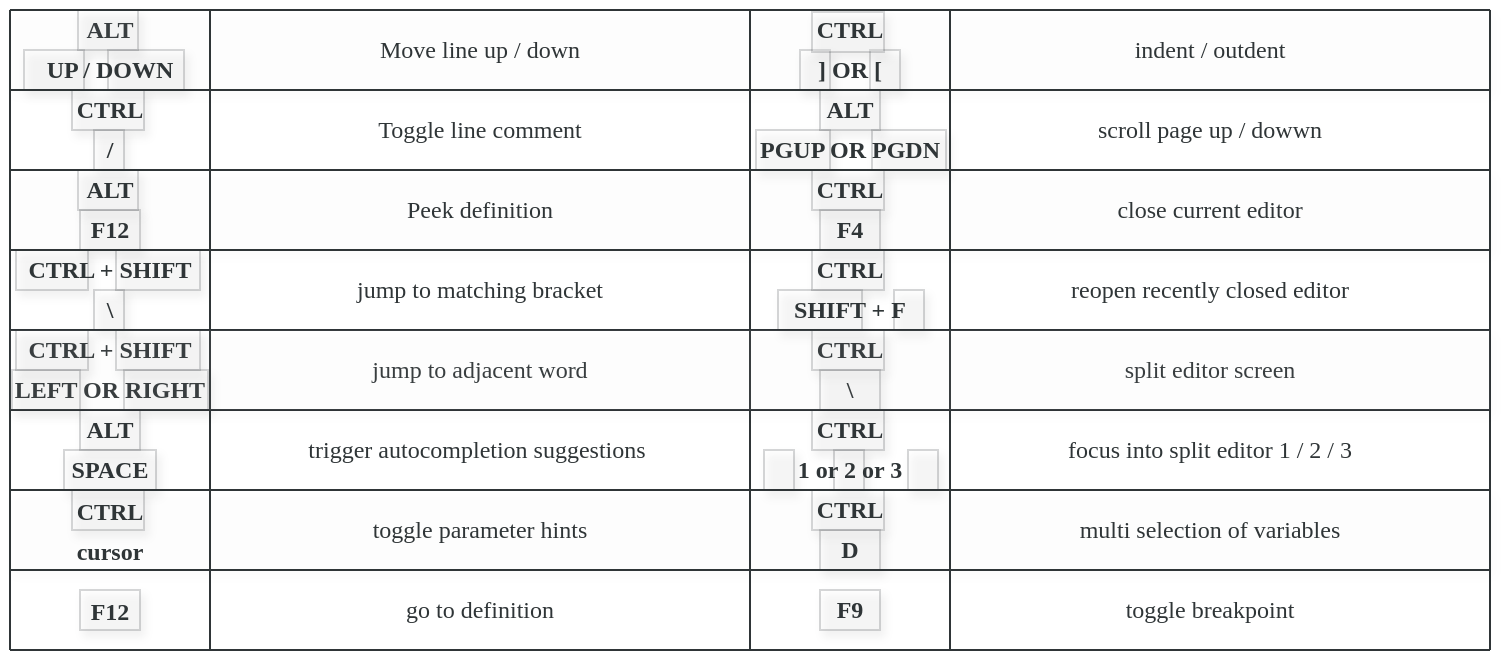 <mxfile version="13.9.9" type="device"><diagram id="AwC08TxIWNl-YxFW8YnI" name="Page-1"><mxGraphModel dx="1072" dy="832" grid="0" gridSize="10" guides="1" tooltips="1" connect="1" arrows="1" fold="1" page="1" pageScale="1" pageWidth="827" pageHeight="1169" math="0" shadow="0"><root><mxCell id="0"/><mxCell id="1" parent="0"/><mxCell id="Jjf7CUh_RkcVSLbhwm5E-79" value="" style="rounded=0;whiteSpace=wrap;html=1;fontFamily=Lucida Console;strokeColor=#2F3537;opacity=20;fillColor=#FFFFFF;shadow=1;fontColor=#2F3537;" vertex="1" parent="1"><mxGeometry x="445" y="300" width="30" height="20" as="geometry"/></mxCell><mxCell id="Jjf7CUh_RkcVSLbhwm5E-94" value="" style="rounded=0;whiteSpace=wrap;html=1;fontFamily=Lucida Console;strokeColor=#2F3537;opacity=20;fillColor=#FFFFFF;shadow=1;fontColor=#2F3537;" vertex="1" parent="1"><mxGeometry x="489" y="260" width="15" height="20" as="geometry"/></mxCell><mxCell id="Jjf7CUh_RkcVSLbhwm5E-96" value="" style="rounded=0;whiteSpace=wrap;html=1;fontFamily=Lucida Console;strokeColor=#2F3537;opacity=20;fillColor=#FFFFFF;shadow=1;fontColor=#2F3537;" vertex="1" parent="1"><mxGeometry x="452" y="260" width="15" height="20" as="geometry"/></mxCell><mxCell id="Jjf7CUh_RkcVSLbhwm5E-95" value="" style="rounded=0;whiteSpace=wrap;html=1;fontFamily=Lucida Console;strokeColor=#2F3537;opacity=20;fillColor=#FFFFFF;shadow=1;fontColor=#2F3537;" vertex="1" parent="1"><mxGeometry x="417" y="260" width="15" height="20" as="geometry"/></mxCell><mxCell id="Jjf7CUh_RkcVSLbhwm5E-80" value="" style="rounded=0;whiteSpace=wrap;html=1;fontFamily=Lucida Console;strokeColor=#2F3537;opacity=20;fillColor=#FFFFFF;shadow=1;fontColor=#2F3537;" vertex="1" parent="1"><mxGeometry x="445" y="220" width="30" height="20" as="geometry"/></mxCell><mxCell id="Jjf7CUh_RkcVSLbhwm5E-78" value="" style="rounded=0;whiteSpace=wrap;html=1;fontFamily=Lucida Console;strokeColor=#2F3537;opacity=20;fillColor=#FFFFFF;shadow=1;fontColor=#2F3537;" vertex="1" parent="1"><mxGeometry x="445" y="330" width="30" height="20" as="geometry"/></mxCell><mxCell id="Jjf7CUh_RkcVSLbhwm5E-88" value="" style="rounded=0;whiteSpace=wrap;html=1;fontFamily=Lucida Console;strokeColor=#2F3537;opacity=20;fillColor=#FFFFFF;shadow=1;fontColor=#2F3537;" vertex="1" parent="1"><mxGeometry x="441" y="280" width="36" height="20" as="geometry"/></mxCell><mxCell id="Jjf7CUh_RkcVSLbhwm5E-89" value="" style="rounded=0;whiteSpace=wrap;html=1;fontFamily=Lucida Console;strokeColor=#2F3537;opacity=20;fillColor=#FFFFFF;shadow=1;fontColor=#2F3537;" vertex="1" parent="1"><mxGeometry x="441" y="240" width="36" height="20" as="geometry"/></mxCell><mxCell id="Jjf7CUh_RkcVSLbhwm5E-81" value="" style="rounded=0;whiteSpace=wrap;html=1;fontFamily=Lucida Console;strokeColor=#2F3537;opacity=20;fillColor=#FFFFFF;shadow=1;fontColor=#2F3537;" vertex="1" parent="1"><mxGeometry x="482" y="180" width="15" height="20" as="geometry"/></mxCell><mxCell id="Jjf7CUh_RkcVSLbhwm5E-111" value="" style="rounded=0;whiteSpace=wrap;html=1;fontFamily=Lucida Console;strokeColor=#2F3537;opacity=20;fillColor=#FFFFFF;shadow=1;fontColor=#2F3537;" vertex="1" parent="1"><mxGeometry x="424" y="180" width="42" height="20" as="geometry"/></mxCell><mxCell id="Jjf7CUh_RkcVSLbhwm5E-82" value="" style="rounded=0;whiteSpace=wrap;html=1;fontFamily=Lucida Console;strokeColor=#2F3537;opacity=20;fillColor=#FFFFFF;shadow=1;fontColor=#2F3537;" vertex="1" parent="1"><mxGeometry x="445" y="140" width="30" height="20" as="geometry"/></mxCell><mxCell id="Jjf7CUh_RkcVSLbhwm5E-90" value="" style="rounded=0;whiteSpace=wrap;html=1;fontFamily=Lucida Console;strokeColor=#2F3537;opacity=20;fillColor=#FFFFFF;shadow=1;fontColor=#2F3537;" vertex="1" parent="1"><mxGeometry x="441" y="200" width="36" height="20" as="geometry"/></mxCell><mxCell id="Jjf7CUh_RkcVSLbhwm5E-91" value="" style="rounded=0;whiteSpace=wrap;html=1;fontFamily=Lucida Console;strokeColor=#2F3537;opacity=20;fillColor=#FFFFFF;shadow=1;fontColor=#2F3537;" vertex="1" parent="1"><mxGeometry x="441" y="160" width="36" height="20" as="geometry"/></mxCell><mxCell id="Jjf7CUh_RkcVSLbhwm5E-92" value="" style="rounded=0;whiteSpace=wrap;html=1;fontFamily=Lucida Console;strokeColor=#2F3537;opacity=20;fillColor=#FFFFFF;shadow=1;fontColor=#2F3537;" vertex="1" parent="1"><mxGeometry x="441" y="120" width="36" height="20" as="geometry"/></mxCell><mxCell id="Jjf7CUh_RkcVSLbhwm5E-98" value="" style="rounded=0;whiteSpace=wrap;html=1;fontFamily=Lucida Console;strokeColor=#2F3537;opacity=20;fillColor=#FFFFFF;shadow=1;fontColor=#2F3537;" vertex="1" parent="1"><mxGeometry x="470" y="60" width="15" height="20" as="geometry"/></mxCell><mxCell id="Jjf7CUh_RkcVSLbhwm5E-99" value="" style="rounded=0;whiteSpace=wrap;html=1;fontFamily=Lucida Console;strokeColor=#2F3537;opacity=20;fillColor=#FFFFFF;shadow=1;fontColor=#2F3537;" vertex="1" parent="1"><mxGeometry x="435" y="60" width="15" height="20" as="geometry"/></mxCell><mxCell id="Jjf7CUh_RkcVSLbhwm5E-109" value="" style="rounded=0;whiteSpace=wrap;html=1;fontFamily=Lucida Console;strokeColor=#2F3537;opacity=20;fillColor=#FFFFFF;shadow=1;fontColor=#2F3537;" vertex="1" parent="1"><mxGeometry x="471" y="100" width="37" height="20" as="geometry"/></mxCell><mxCell id="Jjf7CUh_RkcVSLbhwm5E-110" value="" style="rounded=0;whiteSpace=wrap;html=1;fontFamily=Lucida Console;strokeColor=#2F3537;opacity=20;fillColor=#FFFFFF;shadow=1;fontColor=#2F3537;" vertex="1" parent="1"><mxGeometry x="413" y="100" width="37" height="20" as="geometry"/></mxCell><mxCell id="Jjf7CUh_RkcVSLbhwm5E-83" value="" style="rounded=0;whiteSpace=wrap;html=1;fontFamily=Lucida Console;strokeColor=#2F3537;opacity=20;fillColor=#FFFFFF;shadow=1;fontColor=#2F3537;" vertex="1" parent="1"><mxGeometry x="445" y="80" width="30" height="20" as="geometry"/></mxCell><mxCell id="Jjf7CUh_RkcVSLbhwm5E-93" value="" style="rounded=0;whiteSpace=wrap;html=1;fontFamily=Lucida Console;strokeColor=#2F3537;opacity=20;fillColor=#FFFFFF;shadow=1;fontColor=#2F3537;" vertex="1" parent="1"><mxGeometry x="441" y="41" width="36" height="20" as="geometry"/></mxCell><mxCell id="Jjf7CUh_RkcVSLbhwm5E-87" value="" style="rounded=0;whiteSpace=wrap;html=1;fontFamily=Lucida Console;strokeColor=#2F3537;opacity=20;fillColor=#FFFFFF;shadow=1;fontColor=#2F3537;" vertex="1" parent="1"><mxGeometry x="71" y="280" width="36" height="20" as="geometry"/></mxCell><mxCell id="Jjf7CUh_RkcVSLbhwm5E-76" value="" style="rounded=0;whiteSpace=wrap;html=1;fontFamily=Lucida Console;strokeColor=#2F3537;opacity=20;fillColor=#FFFFFF;shadow=1;fontColor=#2F3537;" vertex="1" parent="1"><mxGeometry x="75" y="240" width="30" height="20" as="geometry"/></mxCell><mxCell id="Jjf7CUh_RkcVSLbhwm5E-77" value="" style="rounded=0;whiteSpace=wrap;html=1;fontFamily=Lucida Console;strokeColor=#2F3537;opacity=20;fillColor=#FFFFFF;shadow=1;fontColor=#2F3537;" vertex="1" parent="1"><mxGeometry x="75" y="330" width="30" height="20" as="geometry"/></mxCell><mxCell id="Jjf7CUh_RkcVSLbhwm5E-106" value="" style="rounded=0;whiteSpace=wrap;html=1;fontFamily=Lucida Console;strokeColor=#2F3537;opacity=20;fillColor=#FFFFFF;shadow=1;fontColor=#2F3537;" vertex="1" parent="1"><mxGeometry x="67" y="260" width="46" height="20" as="geometry"/></mxCell><mxCell id="Jjf7CUh_RkcVSLbhwm5E-104" value="" style="rounded=0;whiteSpace=wrap;html=1;fontFamily=Lucida Console;strokeColor=#2F3537;opacity=20;fillColor=#FFFFFF;shadow=1;fontColor=#2F3537;" vertex="1" parent="1"><mxGeometry x="97" y="220" width="42" height="20" as="geometry"/></mxCell><mxCell id="Jjf7CUh_RkcVSLbhwm5E-101" value="" style="rounded=0;whiteSpace=wrap;html=1;fontFamily=Lucida Console;strokeColor=#2F3537;opacity=20;fillColor=#FFFFFF;shadow=1;fontColor=#2F3537;" vertex="1" parent="1"><mxGeometry x="82" y="180" width="15" height="20" as="geometry"/></mxCell><mxCell id="Jjf7CUh_RkcVSLbhwm5E-105" value="" style="rounded=0;whiteSpace=wrap;html=1;fontFamily=Lucida Console;strokeColor=#2F3537;opacity=20;fillColor=#FFFFFF;shadow=1;fontColor=#2F3537;" vertex="1" parent="1"><mxGeometry x="41" y="220" width="34" height="20" as="geometry"/></mxCell><mxCell id="Jjf7CUh_RkcVSLbhwm5E-103" value="" style="rounded=0;whiteSpace=wrap;html=1;fontFamily=Lucida Console;strokeColor=#2F3537;opacity=20;fillColor=#FFFFFF;shadow=1;fontColor=#2F3537;" vertex="1" parent="1"><mxGeometry x="93" y="200" width="42" height="20" as="geometry"/></mxCell><mxCell id="Jjf7CUh_RkcVSLbhwm5E-86" value="" style="rounded=0;whiteSpace=wrap;html=1;fontFamily=Lucida Console;strokeColor=#2F3537;opacity=20;fillColor=#FFFFFF;shadow=1;fontColor=#2F3537;" vertex="1" parent="1"><mxGeometry x="43" y="200" width="36" height="20" as="geometry"/></mxCell><mxCell id="Jjf7CUh_RkcVSLbhwm5E-102" value="" style="rounded=0;whiteSpace=wrap;html=1;fontFamily=Lucida Console;strokeColor=#2F3537;opacity=20;fillColor=#FFFFFF;shadow=1;fontColor=#2F3537;" vertex="1" parent="1"><mxGeometry x="93" y="160" width="42" height="20" as="geometry"/></mxCell><mxCell id="Jjf7CUh_RkcVSLbhwm5E-85" value="" style="rounded=0;whiteSpace=wrap;html=1;fontFamily=Lucida Console;strokeColor=#2F3537;opacity=20;fillColor=#FFFFFF;shadow=1;fontColor=#2F3537;" vertex="1" parent="1"><mxGeometry x="43" y="160" width="36" height="20" as="geometry"/></mxCell><mxCell id="Jjf7CUh_RkcVSLbhwm5E-75" value="" style="rounded=0;whiteSpace=wrap;html=1;fontFamily=Lucida Console;strokeColor=#2F3537;opacity=20;fillColor=#FFFFFF;shadow=1;fontColor=#2F3537;" vertex="1" parent="1"><mxGeometry x="75" y="140" width="30" height="20" as="geometry"/></mxCell><mxCell id="Jjf7CUh_RkcVSLbhwm5E-100" value="" style="rounded=0;whiteSpace=wrap;html=1;fontFamily=Lucida Console;strokeColor=#2F3537;opacity=20;fillColor=#FFFFFF;shadow=1;fontColor=#2F3537;" vertex="1" parent="1"><mxGeometry x="82" y="100" width="15" height="20" as="geometry"/></mxCell><mxCell id="Jjf7CUh_RkcVSLbhwm5E-108" value="" style="rounded=0;whiteSpace=wrap;html=1;fontFamily=Lucida Console;strokeColor=#2F3537;opacity=20;fillColor=#FFFFFF;shadow=1;fontColor=#2F3537;" vertex="1" parent="1"><mxGeometry x="89" y="60" width="38" height="20" as="geometry"/></mxCell><mxCell id="Jjf7CUh_RkcVSLbhwm5E-107" value="" style="rounded=0;whiteSpace=wrap;html=1;fontFamily=Lucida Console;strokeColor=#2F3537;opacity=20;fillColor=#FFFFFF;shadow=1;fontColor=#2F3537;" vertex="1" parent="1"><mxGeometry x="47" y="60" width="30" height="20" as="geometry"/></mxCell><mxCell id="Jjf7CUh_RkcVSLbhwm5E-74" value="" style="rounded=0;whiteSpace=wrap;html=1;fontFamily=Lucida Console;strokeColor=#2F3537;opacity=20;fillColor=#FFFFFF;shadow=1;fontColor=#2F3537;" vertex="1" parent="1"><mxGeometry x="74" y="120" width="30" height="20" as="geometry"/></mxCell><mxCell id="Jjf7CUh_RkcVSLbhwm5E-84" value="" style="rounded=0;whiteSpace=wrap;html=1;fontFamily=Lucida Console;strokeColor=#2F3537;opacity=20;fillColor=#FFFFFF;shadow=1;fontColor=#2F3537;" vertex="1" parent="1"><mxGeometry x="71" y="80" width="36" height="20" as="geometry"/></mxCell><mxCell id="Jjf7CUh_RkcVSLbhwm5E-73" value="" style="rounded=0;whiteSpace=wrap;html=1;fontFamily=Lucida Console;strokeColor=#2F3537;opacity=20;fillColor=#FFFFFF;shadow=1;fontColor=#2F3537;" vertex="1" parent="1"><mxGeometry x="74" y="40" width="30" height="20" as="geometry"/></mxCell><mxCell id="Jjf7CUh_RkcVSLbhwm5E-72" value="" style="rounded=0;whiteSpace=wrap;html=1;fontFamily=Lucida Console;strokeColor=#2F3537;opacity=5;fillColor=#FFFFFF;shadow=1;fontColor=#2F3537;" vertex="1" parent="1"><mxGeometry x="40" y="280" width="740" height="40" as="geometry"/></mxCell><mxCell id="Jjf7CUh_RkcVSLbhwm5E-2" value="ALT" style="text;html=1;strokeColor=none;fillColor=none;align=center;verticalAlign=middle;whiteSpace=wrap;rounded=0;fontFamily=Fira Code;fontSource=https%3A%2F%2Ffonts.googleapis.com%2Fcss2%3Ffamily%3DFira%2BCode%3Awght%40300%26display%3Dswap';fontColor=#2F3537;fontStyle=1" vertex="1" parent="1"><mxGeometry x="40" y="40" width="100" height="20" as="geometry"/></mxCell><mxCell id="Jjf7CUh_RkcVSLbhwm5E-69" value="" style="rounded=0;whiteSpace=wrap;html=1;fontFamily=Lucida Console;strokeColor=#2F3537;opacity=5;fillColor=#FFFFFF;shadow=1;fontColor=#2F3537;" vertex="1" parent="1"><mxGeometry x="40" y="40" width="740" height="40" as="geometry"/></mxCell><mxCell id="Jjf7CUh_RkcVSLbhwm5E-70" value="" style="rounded=0;whiteSpace=wrap;html=1;fontFamily=Lucida Console;strokeColor=#2F3537;opacity=5;fillColor=#FFFFFF;shadow=1;fontColor=#2F3537;" vertex="1" parent="1"><mxGeometry x="40" y="120" width="740" height="40" as="geometry"/></mxCell><mxCell id="Jjf7CUh_RkcVSLbhwm5E-1" value="" style="endArrow=none;html=1;strokeColor=#2F3537;" edge="1" parent="1"><mxGeometry width="50" height="50" relative="1" as="geometry"><mxPoint x="40" y="40" as="sourcePoint"/><mxPoint x="780" y="40" as="targetPoint"/></mxGeometry></mxCell><mxCell id="Jjf7CUh_RkcVSLbhwm5E-3" value="" style="endArrow=none;html=1;strokeColor=#2F3537;" edge="1" parent="1"><mxGeometry width="50" height="50" relative="1" as="geometry"><mxPoint x="410" y="360" as="sourcePoint"/><mxPoint x="410" y="40" as="targetPoint"/></mxGeometry></mxCell><mxCell id="Jjf7CUh_RkcVSLbhwm5E-4" value="" style="endArrow=none;html=1;strokeColor=#2F3537;" edge="1" parent="1"><mxGeometry width="50" height="50" relative="1" as="geometry"><mxPoint x="780" y="360" as="sourcePoint"/><mxPoint x="780" y="40" as="targetPoint"/></mxGeometry></mxCell><mxCell id="Jjf7CUh_RkcVSLbhwm5E-5" value="" style="endArrow=none;html=1;strokeColor=#2F3537;" edge="1" parent="1"><mxGeometry width="50" height="50" relative="1" as="geometry"><mxPoint x="40" y="360" as="sourcePoint"/><mxPoint x="40" y="40" as="targetPoint"/></mxGeometry></mxCell><mxCell id="Jjf7CUh_RkcVSLbhwm5E-6" value="" style="endArrow=none;html=1;strokeColor=#2F3537;" edge="1" parent="1"><mxGeometry width="50" height="50" relative="1" as="geometry"><mxPoint x="140" y="360" as="sourcePoint"/><mxPoint x="140" y="40" as="targetPoint"/></mxGeometry></mxCell><mxCell id="Jjf7CUh_RkcVSLbhwm5E-7" value="" style="endArrow=none;html=1;strokeColor=#2F3537;" edge="1" parent="1"><mxGeometry width="50" height="50" relative="1" as="geometry"><mxPoint x="510" y="360" as="sourcePoint"/><mxPoint x="510" y="40" as="targetPoint"/></mxGeometry></mxCell><mxCell id="Jjf7CUh_RkcVSLbhwm5E-9" value="UP / DOWN" style="text;html=1;strokeColor=none;fillColor=none;align=center;verticalAlign=middle;whiteSpace=wrap;rounded=0;fontFamily=Fira Code;fontSource=https%3A%2F%2Ffonts.googleapis.com%2Fcss2%3Ffamily%3DFira%2BCode%3Awght%40300%26display%3Dswap';fontColor=#2F3537;fontStyle=1" vertex="1" parent="1"><mxGeometry x="40" y="60" width="100" height="20" as="geometry"/></mxCell><mxCell id="Jjf7CUh_RkcVSLbhwm5E-10" value="Move line up / down" style="text;html=1;strokeColor=none;fillColor=none;align=center;verticalAlign=middle;whiteSpace=wrap;rounded=0;fontFamily=Fira Code;fontSource=https%3A%2F%2Ffonts.googleapis.com%2Fcss2%3Ffamily%3DFira%2BCode%3Awght%40300%26display%3Dswap';fontColor=#2F3537;" vertex="1" parent="1"><mxGeometry x="140" y="50" width="270" height="20" as="geometry"/></mxCell><mxCell id="Jjf7CUh_RkcVSLbhwm5E-11" value="CTRL" style="text;html=1;strokeColor=none;fillColor=none;align=center;verticalAlign=middle;whiteSpace=wrap;rounded=0;fontFamily=Fira Code;fontSource=https%3A%2F%2Ffonts.googleapis.com%2Fcss2%3Ffamily%3DFira%2BCode%3Awght%40300%26display%3Dswap';fontColor=#2F3537;fontStyle=1" vertex="1" parent="1"><mxGeometry x="40" y="80" width="100" height="20" as="geometry"/></mxCell><mxCell id="Jjf7CUh_RkcVSLbhwm5E-12" value="/" style="text;html=1;strokeColor=none;fillColor=none;align=center;verticalAlign=middle;whiteSpace=wrap;rounded=0;fontFamily=Fira Code;fontSource=https%3A%2F%2Ffonts.googleapis.com%2Fcss2%3Ffamily%3DFira%2BCode%3Awght%40300%26display%3Dswap';fontColor=#2F3537;fontStyle=1" vertex="1" parent="1"><mxGeometry x="40" y="100" width="100" height="20" as="geometry"/></mxCell><mxCell id="Jjf7CUh_RkcVSLbhwm5E-13" value="Toggle line comment" style="text;html=1;strokeColor=none;fillColor=none;align=center;verticalAlign=middle;whiteSpace=wrap;rounded=0;fontFamily=Fira Code;fontSource=https%3A%2F%2Ffonts.googleapis.com%2Fcss2%3Ffamily%3DFira%2BCode%3Awght%40300%26display%3Dswap';fontColor=#2F3537;" vertex="1" parent="1"><mxGeometry x="140" y="90" width="270" height="20" as="geometry"/></mxCell><mxCell id="Jjf7CUh_RkcVSLbhwm5E-14" value="ALT" style="text;html=1;strokeColor=none;fillColor=none;align=center;verticalAlign=middle;whiteSpace=wrap;rounded=0;fontFamily=Fira Code;fontSource=https%3A%2F%2Ffonts.googleapis.com%2Fcss2%3Ffamily%3DFira%2BCode%3Awght%40300%26display%3Dswap';fontColor=#2F3537;fontStyle=1" vertex="1" parent="1"><mxGeometry x="40" y="120" width="100" height="20" as="geometry"/></mxCell><mxCell id="Jjf7CUh_RkcVSLbhwm5E-15" value="F12" style="text;html=1;strokeColor=none;fillColor=none;align=center;verticalAlign=middle;whiteSpace=wrap;rounded=0;fontFamily=Fira Code;fontSource=https%3A%2F%2Ffonts.googleapis.com%2Fcss2%3Ffamily%3DFira%2BCode%3Awght%40300%26display%3Dswap';fontColor=#2F3537;fontStyle=1" vertex="1" parent="1"><mxGeometry x="40" y="140" width="100" height="20" as="geometry"/></mxCell><mxCell id="Jjf7CUh_RkcVSLbhwm5E-16" value="Peek definition" style="text;html=1;strokeColor=none;fillColor=none;align=center;verticalAlign=middle;whiteSpace=wrap;rounded=0;fontFamily=Fira Code;fontSource=https%3A%2F%2Ffonts.googleapis.com%2Fcss2%3Ffamily%3DFira%2BCode%3Awght%40300%26display%3Dswap';fontColor=#2F3537;" vertex="1" parent="1"><mxGeometry x="140" y="130" width="270" height="20" as="geometry"/></mxCell><mxCell id="Jjf7CUh_RkcVSLbhwm5E-17" value="CTRL + SHIFT" style="text;html=1;strokeColor=none;fillColor=none;align=center;verticalAlign=middle;whiteSpace=wrap;rounded=0;fontFamily=Fira Code;fontSource=https%3A%2F%2Ffonts.googleapis.com%2Fcss2%3Ffamily%3DFira%2BCode%3Awght%40300%26display%3Dswap';fontColor=#2F3537;fontStyle=1" vertex="1" parent="1"><mxGeometry x="40" y="160" width="100" height="20" as="geometry"/></mxCell><mxCell id="Jjf7CUh_RkcVSLbhwm5E-18" value="\" style="text;html=1;strokeColor=none;fillColor=none;align=center;verticalAlign=middle;whiteSpace=wrap;rounded=0;fontFamily=Fira Code;fontSource=https%3A%2F%2Ffonts.googleapis.com%2Fcss2%3Ffamily%3DFira%2BCode%3Awght%40300%26display%3Dswap';fontColor=#2F3537;fontStyle=1" vertex="1" parent="1"><mxGeometry x="40" y="180" width="100" height="20" as="geometry"/></mxCell><mxCell id="Jjf7CUh_RkcVSLbhwm5E-19" value="jump to matching bracket" style="text;html=1;strokeColor=none;fillColor=none;align=center;verticalAlign=middle;whiteSpace=wrap;rounded=0;fontFamily=Fira Code;fontSource=https%3A%2F%2Ffonts.googleapis.com%2Fcss2%3Ffamily%3DFira%2BCode%3Awght%40300%26display%3Dswap';fontColor=#2F3537;" vertex="1" parent="1"><mxGeometry x="140" y="170" width="270" height="20" as="geometry"/></mxCell><mxCell id="Jjf7CUh_RkcVSLbhwm5E-21" value="CTRL + SHIFT" style="text;html=1;strokeColor=none;fillColor=none;align=center;verticalAlign=middle;whiteSpace=wrap;rounded=0;fontFamily=Fira Code;fontSource=https%3A%2F%2Ffonts.googleapis.com%2Fcss2%3Ffamily%3DFira%2BCode%3Awght%40300%26display%3Dswap';fontColor=#2F3537;fontStyle=1" vertex="1" parent="1"><mxGeometry x="40" y="200" width="100" height="20" as="geometry"/></mxCell><mxCell id="Jjf7CUh_RkcVSLbhwm5E-22" value="LEFT OR RIGHT" style="text;html=1;strokeColor=none;fillColor=none;align=center;verticalAlign=middle;whiteSpace=wrap;rounded=0;fontFamily=Fira Code;fontSource=https%3A%2F%2Ffonts.googleapis.com%2Fcss2%3Ffamily%3DFira%2BCode%3Awght%40300%26display%3Dswap';fontColor=#2F3537;fontStyle=1" vertex="1" parent="1"><mxGeometry x="40" y="220" width="100" height="20" as="geometry"/></mxCell><mxCell id="Jjf7CUh_RkcVSLbhwm5E-23" value="jump to adjacent word" style="text;html=1;strokeColor=none;fillColor=none;align=center;verticalAlign=middle;whiteSpace=wrap;rounded=0;fontFamily=Fira Code;fontSource=https%3A%2F%2Ffonts.googleapis.com%2Fcss2%3Ffamily%3DFira%2BCode%3Awght%40300%26display%3Dswap';fontColor=#2F3537;" vertex="1" parent="1"><mxGeometry x="140" y="210" width="270" height="20" as="geometry"/></mxCell><mxCell id="Jjf7CUh_RkcVSLbhwm5E-24" value="ALT" style="text;html=1;strokeColor=none;fillColor=none;align=center;verticalAlign=middle;whiteSpace=wrap;rounded=0;fontFamily=Fira Code;fontSource=https%3A%2F%2Ffonts.googleapis.com%2Fcss2%3Ffamily%3DFira%2BCode%3Awght%40300%26display%3Dswap';fontColor=#2F3537;fontStyle=1" vertex="1" parent="1"><mxGeometry x="40" y="240" width="100" height="20" as="geometry"/></mxCell><mxCell id="Jjf7CUh_RkcVSLbhwm5E-25" value="SPACE" style="text;html=1;strokeColor=none;fillColor=none;align=center;verticalAlign=middle;whiteSpace=wrap;rounded=0;fontFamily=Fira Code;fontSource=https%3A%2F%2Ffonts.googleapis.com%2Fcss2%3Ffamily%3DFira%2BCode%3Awght%40300%26display%3Dswap';fontColor=#2F3537;fontStyle=1" vertex="1" parent="1"><mxGeometry x="40" y="260" width="100" height="20" as="geometry"/></mxCell><mxCell id="Jjf7CUh_RkcVSLbhwm5E-26" value="trigger autocompletion suggestions&amp;nbsp;" style="text;html=1;strokeColor=none;fillColor=none;align=center;verticalAlign=middle;whiteSpace=wrap;rounded=0;fontFamily=Fira Code;fontSource=https%3A%2F%2Ffonts.googleapis.com%2Fcss2%3Ffamily%3DFira%2BCode%3Awght%40300%26display%3Dswap';fontColor=#2F3537;" vertex="1" parent="1"><mxGeometry x="140" y="250" width="270" height="20" as="geometry"/></mxCell><mxCell id="Jjf7CUh_RkcVSLbhwm5E-27" value="cursor" style="text;html=1;strokeColor=none;fillColor=none;align=center;verticalAlign=middle;whiteSpace=wrap;rounded=0;fontFamily=Fira Code;fontSource=https%3A%2F%2Ffonts.googleapis.com%2Fcss2%3Ffamily%3DFira%2BCode%3Awght%40300%26display%3Dswap';fontColor=#2F3537;fontStyle=1" vertex="1" parent="1"><mxGeometry x="40" y="301" width="100" height="20" as="geometry"/></mxCell><mxCell id="Jjf7CUh_RkcVSLbhwm5E-29" value="CTRL" style="text;html=1;strokeColor=none;fillColor=none;align=center;verticalAlign=middle;whiteSpace=wrap;rounded=0;fontFamily=Fira Code;fontSource=https%3A%2F%2Ffonts.googleapis.com%2Fcss2%3Ffamily%3DFira%2BCode%3Awght%40300%26display%3Dswap';fontColor=#2F3537;fontStyle=1" vertex="1" parent="1"><mxGeometry x="40" y="281" width="100" height="20" as="geometry"/></mxCell><mxCell id="Jjf7CUh_RkcVSLbhwm5E-30" value="toggle parameter hints" style="text;html=1;strokeColor=none;fillColor=none;align=center;verticalAlign=middle;whiteSpace=wrap;rounded=0;fontFamily=Fira Code;fontSource=https%3A%2F%2Ffonts.googleapis.com%2Fcss2%3Ffamily%3DFira%2BCode%3Awght%40300%26display%3Dswap';fontColor=#2F3537;" vertex="1" parent="1"><mxGeometry x="140" y="290" width="270" height="20" as="geometry"/></mxCell><mxCell id="Jjf7CUh_RkcVSLbhwm5E-31" value="F12" style="text;html=1;strokeColor=none;fillColor=none;align=center;verticalAlign=middle;whiteSpace=wrap;rounded=0;fontFamily=Fira Code;fontSource=https%3A%2F%2Ffonts.googleapis.com%2Fcss2%3Ffamily%3DFira%2BCode%3Awght%40300%26display%3Dswap';fontColor=#2F3537;fontStyle=1" vertex="1" parent="1"><mxGeometry x="40" y="331" width="100" height="20" as="geometry"/></mxCell><mxCell id="Jjf7CUh_RkcVSLbhwm5E-32" value="go to definition" style="text;html=1;strokeColor=none;fillColor=none;align=center;verticalAlign=middle;whiteSpace=wrap;rounded=0;fontFamily=Fira Code;fontSource=https%3A%2F%2Ffonts.googleapis.com%2Fcss2%3Ffamily%3DFira%2BCode%3Awght%40300%26display%3Dswap';fontColor=#2F3537;" vertex="1" parent="1"><mxGeometry x="140" y="330" width="270" height="20" as="geometry"/></mxCell><mxCell id="Jjf7CUh_RkcVSLbhwm5E-33" value="" style="endArrow=none;html=1;strokeColor=#2F3537;" edge="1" parent="1"><mxGeometry width="50" height="50" relative="1" as="geometry"><mxPoint x="40" y="360" as="sourcePoint"/><mxPoint x="780" y="360" as="targetPoint"/></mxGeometry></mxCell><mxCell id="Jjf7CUh_RkcVSLbhwm5E-34" value="CTRL" style="text;html=1;strokeColor=none;fillColor=none;align=center;verticalAlign=middle;whiteSpace=wrap;rounded=0;fontFamily=Fira Code;fontSource=https%3A%2F%2Ffonts.googleapis.com%2Fcss2%3Ffamily%3DFira%2BCode%3Awght%40300%26display%3Dswap';fontColor=#2F3537;fontStyle=1" vertex="1" parent="1"><mxGeometry x="410" y="40" width="100" height="20" as="geometry"/></mxCell><mxCell id="Jjf7CUh_RkcVSLbhwm5E-35" value="] OR [" style="text;html=1;strokeColor=none;fillColor=none;align=center;verticalAlign=middle;whiteSpace=wrap;rounded=0;fontFamily=Fira Code;fontSource=https%3A%2F%2Ffonts.googleapis.com%2Fcss2%3Ffamily%3DFira%2BCode%3Awght%40300%26display%3Dswap';fontColor=#2F3537;fontStyle=1" vertex="1" parent="1"><mxGeometry x="410" y="60" width="100" height="20" as="geometry"/></mxCell><mxCell id="Jjf7CUh_RkcVSLbhwm5E-37" value="indent / outdent" style="text;html=1;strokeColor=none;fillColor=none;align=center;verticalAlign=middle;whiteSpace=wrap;rounded=0;fontFamily=Fira Code;fontSource=https%3A%2F%2Ffonts.googleapis.com%2Fcss2%3Ffamily%3DFira%2BCode%3Awght%40300%26display%3Dswap';fontColor=#2F3537;" vertex="1" parent="1"><mxGeometry x="510" y="50" width="260" height="20" as="geometry"/></mxCell><mxCell id="Jjf7CUh_RkcVSLbhwm5E-40" value="ALT" style="text;html=1;strokeColor=none;fillColor=none;align=center;verticalAlign=middle;whiteSpace=wrap;rounded=0;fontFamily=Fira Code;fontSource=https%3A%2F%2Ffonts.googleapis.com%2Fcss2%3Ffamily%3DFira%2BCode%3Awght%40300%26display%3Dswap';fontColor=#2F3537;fontStyle=1" vertex="1" parent="1"><mxGeometry x="410" y="80" width="100" height="20" as="geometry"/></mxCell><mxCell id="Jjf7CUh_RkcVSLbhwm5E-41" value="PGUP OR PGDN" style="text;html=1;strokeColor=none;fillColor=none;align=center;verticalAlign=middle;whiteSpace=wrap;rounded=0;fontFamily=Fira Code;fontSource=https%3A%2F%2Ffonts.googleapis.com%2Fcss2%3Ffamily%3DFira%2BCode%3Awght%40300%26display%3Dswap';fontColor=#2F3537;fontStyle=1" vertex="1" parent="1"><mxGeometry x="410" y="100" width="100" height="20" as="geometry"/></mxCell><mxCell id="Jjf7CUh_RkcVSLbhwm5E-42" value="scroll page up / dowwn" style="text;html=1;strokeColor=none;fillColor=none;align=center;verticalAlign=middle;whiteSpace=wrap;rounded=0;fontFamily=Fira Code;fontSource=https%3A%2F%2Ffonts.googleapis.com%2Fcss2%3Ffamily%3DFira%2BCode%3Awght%40300%26display%3Dswap';fontColor=#2F3537;" vertex="1" parent="1"><mxGeometry x="510" y="90" width="260" height="20" as="geometry"/></mxCell><mxCell id="Jjf7CUh_RkcVSLbhwm5E-43" value="CTRL" style="text;html=1;strokeColor=none;fillColor=none;align=center;verticalAlign=middle;whiteSpace=wrap;rounded=0;fontFamily=Fira Code;fontSource=https%3A%2F%2Ffonts.googleapis.com%2Fcss2%3Ffamily%3DFira%2BCode%3Awght%40300%26display%3Dswap';fontColor=#2F3537;fontStyle=1" vertex="1" parent="1"><mxGeometry x="410" y="120" width="100" height="20" as="geometry"/></mxCell><mxCell id="Jjf7CUh_RkcVSLbhwm5E-44" value="F4" style="text;html=1;strokeColor=none;fillColor=none;align=center;verticalAlign=middle;whiteSpace=wrap;rounded=0;fontFamily=Fira Code;fontSource=https%3A%2F%2Ffonts.googleapis.com%2Fcss2%3Ffamily%3DFira%2BCode%3Awght%40300%26display%3Dswap';fontColor=#2F3537;fontStyle=1" vertex="1" parent="1"><mxGeometry x="410" y="140" width="100" height="20" as="geometry"/></mxCell><mxCell id="Jjf7CUh_RkcVSLbhwm5E-45" value="close current editor" style="text;html=1;strokeColor=none;fillColor=none;align=center;verticalAlign=middle;whiteSpace=wrap;rounded=0;fontFamily=Fira Code;fontSource=https%3A%2F%2Ffonts.googleapis.com%2Fcss2%3Ffamily%3DFira%2BCode%3Awght%40300%26display%3Dswap';fontColor=#2F3537;" vertex="1" parent="1"><mxGeometry x="510" y="130" width="260" height="20" as="geometry"/></mxCell><mxCell id="Jjf7CUh_RkcVSLbhwm5E-46" value="CTRL" style="text;html=1;strokeColor=none;fillColor=none;align=center;verticalAlign=middle;whiteSpace=wrap;rounded=0;fontFamily=Fira Code;fontSource=https%3A%2F%2Ffonts.googleapis.com%2Fcss2%3Ffamily%3DFira%2BCode%3Awght%40300%26display%3Dswap';fontColor=#2F3537;fontStyle=1" vertex="1" parent="1"><mxGeometry x="410" y="160" width="100" height="20" as="geometry"/></mxCell><mxCell id="Jjf7CUh_RkcVSLbhwm5E-47" value="SHIFT + F" style="text;html=1;strokeColor=none;fillColor=none;align=center;verticalAlign=middle;whiteSpace=wrap;rounded=0;fontFamily=Fira Code;fontSource=https%3A%2F%2Ffonts.googleapis.com%2Fcss2%3Ffamily%3DFira%2BCode%3Awght%40300%26display%3Dswap';fontColor=#2F3537;fontStyle=1" vertex="1" parent="1"><mxGeometry x="410" y="180" width="100" height="20" as="geometry"/></mxCell><mxCell id="Jjf7CUh_RkcVSLbhwm5E-48" value="reopen recently closed editor" style="text;html=1;strokeColor=none;fillColor=none;align=center;verticalAlign=middle;whiteSpace=wrap;rounded=0;fontFamily=Fira Code;fontSource=https%3A%2F%2Ffonts.googleapis.com%2Fcss2%3Ffamily%3DFira%2BCode%3Awght%40300%26display%3Dswap';fontColor=#2F3537;" vertex="1" parent="1"><mxGeometry x="510" y="170" width="260" height="20" as="geometry"/></mxCell><mxCell id="Jjf7CUh_RkcVSLbhwm5E-49" value="CTRL" style="text;html=1;strokeColor=none;fillColor=none;align=center;verticalAlign=middle;whiteSpace=wrap;rounded=0;fontFamily=Fira Code;fontSource=https%3A%2F%2Ffonts.googleapis.com%2Fcss2%3Ffamily%3DFira%2BCode%3Awght%40300%26display%3Dswap';fontColor=#2F3537;fontStyle=1" vertex="1" parent="1"><mxGeometry x="410" y="200" width="100" height="20" as="geometry"/></mxCell><mxCell id="Jjf7CUh_RkcVSLbhwm5E-50" value="\" style="text;html=1;strokeColor=none;fillColor=none;align=center;verticalAlign=middle;whiteSpace=wrap;rounded=0;fontFamily=Fira Code;fontSource=https%3A%2F%2Ffonts.googleapis.com%2Fcss2%3Ffamily%3DFira%2BCode%3Awght%40300%26display%3Dswap';fontColor=#2F3537;fontStyle=1" vertex="1" parent="1"><mxGeometry x="410" y="220" width="100" height="20" as="geometry"/></mxCell><mxCell id="Jjf7CUh_RkcVSLbhwm5E-51" value="split editor screen" style="text;html=1;strokeColor=none;fillColor=none;align=center;verticalAlign=middle;whiteSpace=wrap;rounded=0;fontFamily=Fira Code;fontSource=https%3A%2F%2Ffonts.googleapis.com%2Fcss2%3Ffamily%3DFira%2BCode%3Awght%40300%26display%3Dswap';fontColor=#2F3537;" vertex="1" parent="1"><mxGeometry x="510" y="210" width="260" height="20" as="geometry"/></mxCell><mxCell id="Jjf7CUh_RkcVSLbhwm5E-53" value="CTRL" style="text;html=1;strokeColor=none;fillColor=none;align=center;verticalAlign=middle;whiteSpace=wrap;rounded=0;fontFamily=Fira Code;fontSource=https%3A%2F%2Ffonts.googleapis.com%2Fcss2%3Ffamily%3DFira%2BCode%3Awght%40300%26display%3Dswap';fontColor=#2F3537;fontStyle=1" vertex="1" parent="1"><mxGeometry x="410" y="240" width="100" height="20" as="geometry"/></mxCell><mxCell id="Jjf7CUh_RkcVSLbhwm5E-54" value="1 or 2 or 3" style="text;html=1;strokeColor=none;fillColor=none;align=center;verticalAlign=middle;whiteSpace=wrap;rounded=0;fontFamily=Fira Code;fontSource=https%3A%2F%2Ffonts.googleapis.com%2Fcss2%3Ffamily%3DFira%2BCode%3Awght%40300%26display%3Dswap';fontColor=#2F3537;fontStyle=1" vertex="1" parent="1"><mxGeometry x="410" y="260" width="100" height="20" as="geometry"/></mxCell><mxCell id="Jjf7CUh_RkcVSLbhwm5E-55" value="focus into split editor 1 / 2 / 3" style="text;html=1;strokeColor=none;fillColor=none;align=center;verticalAlign=middle;whiteSpace=wrap;rounded=0;fontFamily=Fira Code;fontSource=https%3A%2F%2Ffonts.googleapis.com%2Fcss2%3Ffamily%3DFira%2BCode%3Awght%40300%26display%3Dswap';fontColor=#2F3537;" vertex="1" parent="1"><mxGeometry x="510" y="250" width="260" height="20" as="geometry"/></mxCell><mxCell id="Jjf7CUh_RkcVSLbhwm5E-56" value="CTRL" style="text;html=1;strokeColor=none;fillColor=none;align=center;verticalAlign=middle;whiteSpace=wrap;rounded=0;fontFamily=Fira Code;fontSource=https%3A%2F%2Ffonts.googleapis.com%2Fcss2%3Ffamily%3DFira%2BCode%3Awght%40300%26display%3Dswap';fontColor=#2F3537;fontStyle=1" vertex="1" parent="1"><mxGeometry x="410" y="280" width="100" height="20" as="geometry"/></mxCell><mxCell id="Jjf7CUh_RkcVSLbhwm5E-57" value="D" style="text;html=1;strokeColor=none;fillColor=none;align=center;verticalAlign=middle;whiteSpace=wrap;rounded=0;fontFamily=Fira Code;fontSource=https%3A%2F%2Ffonts.googleapis.com%2Fcss2%3Ffamily%3DFira%2BCode%3Awght%40300%26display%3Dswap';fontColor=#2F3537;fontStyle=1" vertex="1" parent="1"><mxGeometry x="410" y="300" width="100" height="20" as="geometry"/></mxCell><mxCell id="Jjf7CUh_RkcVSLbhwm5E-58" value="multi selection of variables" style="text;html=1;strokeColor=none;fillColor=none;align=center;verticalAlign=middle;whiteSpace=wrap;rounded=0;fontFamily=Fira Code;fontSource=https%3A%2F%2Ffonts.googleapis.com%2Fcss2%3Ffamily%3DFira%2BCode%3Awght%40300%26display%3Dswap';fontColor=#2F3537;" vertex="1" parent="1"><mxGeometry x="510" y="290" width="260" height="20" as="geometry"/></mxCell><mxCell id="Jjf7CUh_RkcVSLbhwm5E-59" value="F9" style="text;html=1;strokeColor=none;fillColor=none;align=center;verticalAlign=middle;whiteSpace=wrap;rounded=0;fontFamily=Fira Code;fontSource=https%3A%2F%2Ffonts.googleapis.com%2Fcss2%3Ffamily%3DFira%2BCode%3Awght%40300%26display%3Dswap';fontColor=#2F3537;fontStyle=1" vertex="1" parent="1"><mxGeometry x="410" y="330" width="100" height="20" as="geometry"/></mxCell><mxCell id="Jjf7CUh_RkcVSLbhwm5E-60" value="toggle breakpoint" style="text;html=1;strokeColor=none;fillColor=none;align=center;verticalAlign=middle;whiteSpace=wrap;rounded=0;fontFamily=Fira Code;fontSource=https%3A%2F%2Ffonts.googleapis.com%2Fcss2%3Ffamily%3DFira%2BCode%3Awght%40300%26display%3Dswap';fontColor=#2F3537;" vertex="1" parent="1"><mxGeometry x="510" y="330" width="260" height="20" as="geometry"/></mxCell><mxCell id="Jjf7CUh_RkcVSLbhwm5E-61" value="" style="endArrow=none;html=1;strokeColor=#2F3537;" edge="1" parent="1"><mxGeometry width="50" height="50" relative="1" as="geometry"><mxPoint x="40" y="80" as="sourcePoint"/><mxPoint x="780" y="80" as="targetPoint"/></mxGeometry></mxCell><mxCell id="Jjf7CUh_RkcVSLbhwm5E-62" value="" style="endArrow=none;html=1;strokeColor=#2F3537;" edge="1" parent="1"><mxGeometry width="50" height="50" relative="1" as="geometry"><mxPoint x="40" y="120" as="sourcePoint"/><mxPoint x="780" y="120" as="targetPoint"/></mxGeometry></mxCell><mxCell id="Jjf7CUh_RkcVSLbhwm5E-63" value="" style="endArrow=none;html=1;strokeColor=#2F3537;" edge="1" parent="1"><mxGeometry width="50" height="50" relative="1" as="geometry"><mxPoint x="40" y="160" as="sourcePoint"/><mxPoint x="780" y="160" as="targetPoint"/></mxGeometry></mxCell><mxCell id="Jjf7CUh_RkcVSLbhwm5E-64" value="" style="endArrow=none;html=1;strokeColor=#2F3537;" edge="1" parent="1"><mxGeometry width="50" height="50" relative="1" as="geometry"><mxPoint x="40" y="200" as="sourcePoint"/><mxPoint x="780" y="200" as="targetPoint"/></mxGeometry></mxCell><mxCell id="Jjf7CUh_RkcVSLbhwm5E-65" value="" style="endArrow=none;html=1;strokeColor=#2F3537;" edge="1" parent="1"><mxGeometry width="50" height="50" relative="1" as="geometry"><mxPoint x="40" y="240" as="sourcePoint"/><mxPoint x="780" y="240" as="targetPoint"/></mxGeometry></mxCell><mxCell id="Jjf7CUh_RkcVSLbhwm5E-66" value="" style="endArrow=none;html=1;strokeColor=#2F3537;" edge="1" parent="1"><mxGeometry width="50" height="50" relative="1" as="geometry"><mxPoint x="40" y="280" as="sourcePoint"/><mxPoint x="780" y="280" as="targetPoint"/></mxGeometry></mxCell><mxCell id="Jjf7CUh_RkcVSLbhwm5E-67" value="" style="endArrow=none;html=1;strokeColor=#2F3537;" edge="1" parent="1"><mxGeometry width="50" height="50" relative="1" as="geometry"><mxPoint x="40" y="320" as="sourcePoint"/><mxPoint x="780" y="320" as="targetPoint"/></mxGeometry></mxCell><mxCell id="Jjf7CUh_RkcVSLbhwm5E-71" value="" style="rounded=0;whiteSpace=wrap;html=1;fontFamily=Lucida Console;strokeColor=#2F3537;opacity=5;fillColor=#FFFFFF;shadow=1;fontColor=#2F3537;" vertex="1" parent="1"><mxGeometry x="40" y="200" width="740" height="40" as="geometry"/></mxCell></root></mxGraphModel></diagram></mxfile>